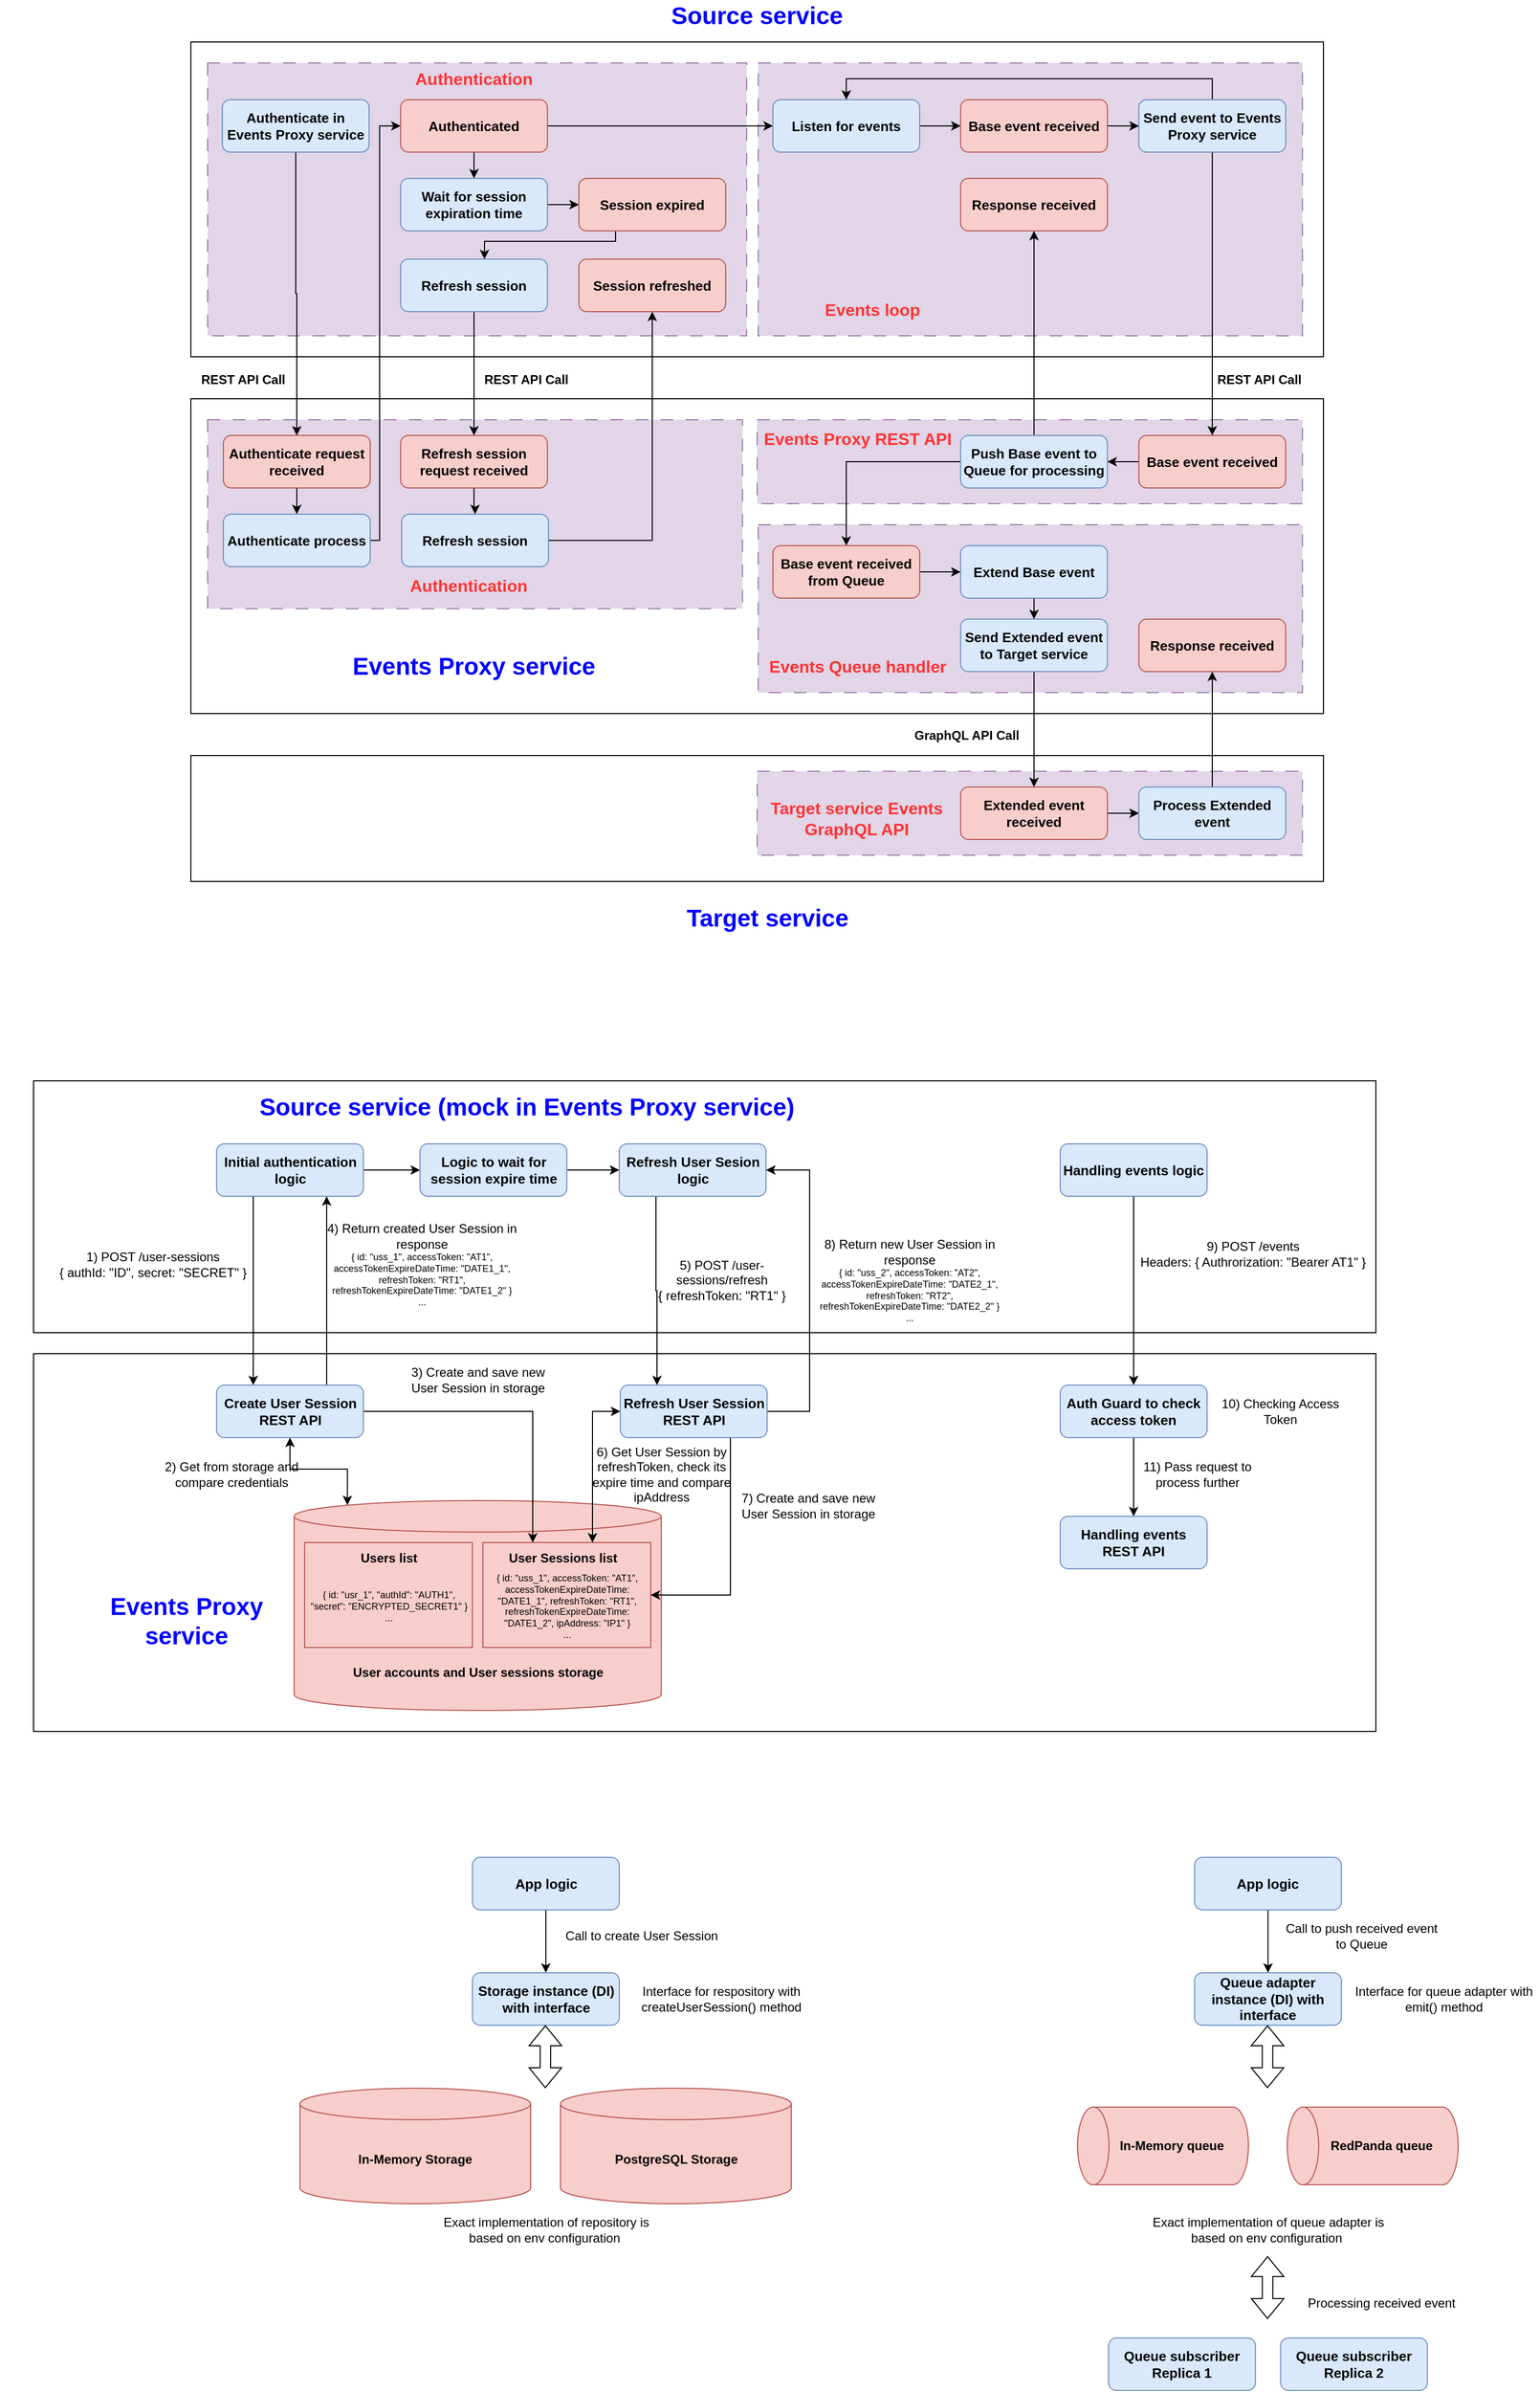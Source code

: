 <mxfile version="21.7.2" type="device">
  <diagram name="Page-1" id="mIqfbaFuZbHVE5pyd4VB">
    <mxGraphModel dx="1932" dy="636" grid="1" gridSize="10" guides="1" tooltips="1" connect="1" arrows="1" fold="1" page="1" pageScale="1" pageWidth="827" pageHeight="1169" math="0" shadow="0">
      <root>
        <mxCell id="0" />
        <mxCell id="1" parent="0" />
        <mxCell id="ZHiHyvD11jMnBkpUmode-156" value="" style="rounded=0;whiteSpace=wrap;html=1;" vertex="1" parent="1">
          <mxGeometry x="-110" y="1960" width="1280" height="360" as="geometry" />
        </mxCell>
        <mxCell id="ZHiHyvD11jMnBkpUmode-153" value="" style="rounded=0;whiteSpace=wrap;html=1;" vertex="1" parent="1">
          <mxGeometry x="-110" y="1700" width="1280" height="240" as="geometry" />
        </mxCell>
        <mxCell id="ZHiHyvD11jMnBkpUmode-124" value="&lt;br&gt;&lt;br&gt;&lt;br&gt;&lt;br&gt;&lt;br&gt;&lt;br&gt;&lt;br&gt;User accounts and User sessions storage" style="shape=cylinder3;whiteSpace=wrap;html=1;boundedLbl=1;backgroundOutline=1;size=15;rounded=0;fontFamily=Helvetica;fontSize=12;fillColor=#f8cecc;strokeColor=#b85450;fontStyle=1" vertex="1" parent="1">
          <mxGeometry x="138.5" y="2100" width="350" height="200" as="geometry" />
        </mxCell>
        <mxCell id="ZHiHyvD11jMnBkpUmode-57" value="" style="rounded=0;whiteSpace=wrap;html=1;" vertex="1" parent="1">
          <mxGeometry x="40" y="1390" width="1080" height="120" as="geometry" />
        </mxCell>
        <mxCell id="ZHiHyvD11jMnBkpUmode-107" value="" style="rounded=0;whiteSpace=wrap;html=1;dashed=1;dashPattern=12 12;strokeColor=#9673a6;fontFamily=Helvetica;fontSize=12;fillColor=#e1d5e7;" vertex="1" parent="1">
          <mxGeometry x="580" y="1405" width="520" height="80" as="geometry" />
        </mxCell>
        <mxCell id="ZHiHyvD11jMnBkpUmode-29" value="" style="rounded=0;whiteSpace=wrap;html=1;" vertex="1" parent="1">
          <mxGeometry x="40" y="1050" width="1080" height="300" as="geometry" />
        </mxCell>
        <mxCell id="ZHiHyvD11jMnBkpUmode-91" value="" style="rounded=0;whiteSpace=wrap;html=1;dashed=1;dashPattern=12 12;strokeColor=#9673a6;fontFamily=Helvetica;fontSize=12;fillColor=#e1d5e7;" vertex="1" parent="1">
          <mxGeometry x="581" y="1170" width="519" height="160" as="geometry" />
        </mxCell>
        <mxCell id="ZHiHyvD11jMnBkpUmode-90" value="" style="rounded=0;whiteSpace=wrap;html=1;dashed=1;dashPattern=12 12;strokeColor=#9673a6;fontFamily=Helvetica;fontSize=12;fillColor=#e1d5e7;" vertex="1" parent="1">
          <mxGeometry x="580" y="1070" width="520" height="80" as="geometry" />
        </mxCell>
        <mxCell id="ZHiHyvD11jMnBkpUmode-28" value="" style="rounded=0;whiteSpace=wrap;html=1;" vertex="1" parent="1">
          <mxGeometry x="40" y="710" width="1080" height="300" as="geometry" />
        </mxCell>
        <mxCell id="ZHiHyvD11jMnBkpUmode-87" value="" style="rounded=0;whiteSpace=wrap;html=1;dashed=1;dashPattern=12 12;strokeColor=#9673a6;fontFamily=Helvetica;fontSize=12;fillColor=#e1d5e7;" vertex="1" parent="1">
          <mxGeometry x="581" y="730" width="519" height="260" as="geometry" />
        </mxCell>
        <mxCell id="ZHiHyvD11jMnBkpUmode-86" value="" style="rounded=0;whiteSpace=wrap;html=1;dashed=1;dashPattern=12 12;strokeColor=#9673a6;fontFamily=Helvetica;fontSize=12;fillColor=#e1d5e7;" vertex="1" parent="1">
          <mxGeometry x="56" y="1070" width="510" height="180" as="geometry" />
        </mxCell>
        <mxCell id="ZHiHyvD11jMnBkpUmode-85" value="" style="rounded=0;whiteSpace=wrap;html=1;dashed=1;dashPattern=12 12;strokeColor=#9673a6;fontFamily=Helvetica;fontSize=12;fillColor=#e1d5e7;" vertex="1" parent="1">
          <mxGeometry x="56" y="730" width="514" height="260" as="geometry" />
        </mxCell>
        <mxCell id="ZHiHyvD11jMnBkpUmode-32" style="edgeStyle=orthogonalEdgeStyle;rounded=0;orthogonalLoop=1;jettySize=auto;html=1;exitX=0.5;exitY=1;exitDx=0;exitDy=0;entryX=0.5;entryY=0;entryDx=0;entryDy=0;" edge="1" parent="1" source="ZHiHyvD11jMnBkpUmode-30" target="ZHiHyvD11jMnBkpUmode-31">
          <mxGeometry relative="1" as="geometry" />
        </mxCell>
        <mxCell id="ZHiHyvD11jMnBkpUmode-30" value="Authenticate in Events Proxy service" style="rounded=1;whiteSpace=wrap;html=1;fillColor=#dae8fc;strokeColor=#6c8ebf;fontSize=13;fontStyle=1" vertex="1" parent="1">
          <mxGeometry x="70" y="765" width="140" height="50" as="geometry" />
        </mxCell>
        <mxCell id="ZHiHyvD11jMnBkpUmode-64" style="edgeStyle=orthogonalEdgeStyle;rounded=0;orthogonalLoop=1;jettySize=auto;html=1;exitX=0.5;exitY=1;exitDx=0;exitDy=0;entryX=0.5;entryY=0;entryDx=0;entryDy=0;fontFamily=Helvetica;fontSize=12;fontColor=default;" edge="1" parent="1" source="ZHiHyvD11jMnBkpUmode-31" target="ZHiHyvD11jMnBkpUmode-33">
          <mxGeometry relative="1" as="geometry" />
        </mxCell>
        <mxCell id="ZHiHyvD11jMnBkpUmode-31" value="Authenticate request received" style="rounded=1;whiteSpace=wrap;html=1;fillColor=#f8cecc;strokeColor=#b85450;fontSize=13;fontStyle=1" vertex="1" parent="1">
          <mxGeometry x="71" y="1085" width="140" height="50" as="geometry" />
        </mxCell>
        <mxCell id="ZHiHyvD11jMnBkpUmode-93" style="edgeStyle=orthogonalEdgeStyle;rounded=0;orthogonalLoop=1;jettySize=auto;html=1;exitX=1;exitY=0.5;exitDx=0;exitDy=0;entryX=0;entryY=0.5;entryDx=0;entryDy=0;fontFamily=Helvetica;fontSize=12;fontColor=default;" edge="1" parent="1" source="ZHiHyvD11jMnBkpUmode-33" target="ZHiHyvD11jMnBkpUmode-35">
          <mxGeometry relative="1" as="geometry">
            <Array as="points">
              <mxPoint x="220" y="1185" />
              <mxPoint x="220" y="790" />
            </Array>
          </mxGeometry>
        </mxCell>
        <mxCell id="ZHiHyvD11jMnBkpUmode-33" value="Authenticate process" style="rounded=1;whiteSpace=wrap;html=1;fillColor=#dae8fc;strokeColor=#6c8ebf;fontSize=13;fontStyle=1" vertex="1" parent="1">
          <mxGeometry x="71" y="1160" width="140" height="50" as="geometry" />
        </mxCell>
        <mxCell id="ZHiHyvD11jMnBkpUmode-39" style="edgeStyle=orthogonalEdgeStyle;rounded=0;orthogonalLoop=1;jettySize=auto;html=1;exitX=1;exitY=0.5;exitDx=0;exitDy=0;entryX=0;entryY=0.5;entryDx=0;entryDy=0;" edge="1" parent="1" source="ZHiHyvD11jMnBkpUmode-35" target="ZHiHyvD11jMnBkpUmode-37">
          <mxGeometry relative="1" as="geometry" />
        </mxCell>
        <mxCell id="ZHiHyvD11jMnBkpUmode-70" style="edgeStyle=orthogonalEdgeStyle;rounded=0;orthogonalLoop=1;jettySize=auto;html=1;exitX=0.5;exitY=1;exitDx=0;exitDy=0;entryX=0.5;entryY=0;entryDx=0;entryDy=0;fontFamily=Helvetica;fontSize=12;fontColor=default;" edge="1" parent="1" source="ZHiHyvD11jMnBkpUmode-35" target="ZHiHyvD11jMnBkpUmode-62">
          <mxGeometry relative="1" as="geometry" />
        </mxCell>
        <mxCell id="ZHiHyvD11jMnBkpUmode-35" value="Authenticated" style="rounded=1;whiteSpace=wrap;html=1;fillColor=#f8cecc;strokeColor=#b85450;fontSize=13;fontStyle=1" vertex="1" parent="1">
          <mxGeometry x="240" y="765" width="140" height="50" as="geometry" />
        </mxCell>
        <mxCell id="ZHiHyvD11jMnBkpUmode-40" style="edgeStyle=orthogonalEdgeStyle;rounded=0;orthogonalLoop=1;jettySize=auto;html=1;exitX=1;exitY=0.5;exitDx=0;exitDy=0;" edge="1" parent="1" source="ZHiHyvD11jMnBkpUmode-37" target="ZHiHyvD11jMnBkpUmode-38">
          <mxGeometry relative="1" as="geometry" />
        </mxCell>
        <mxCell id="ZHiHyvD11jMnBkpUmode-37" value="Listen for events" style="rounded=1;whiteSpace=wrap;html=1;fillColor=#dae8fc;strokeColor=#6c8ebf;fontSize=13;fontStyle=1" vertex="1" parent="1">
          <mxGeometry x="595" y="765" width="140" height="50" as="geometry" />
        </mxCell>
        <mxCell id="ZHiHyvD11jMnBkpUmode-89" style="edgeStyle=orthogonalEdgeStyle;rounded=0;orthogonalLoop=1;jettySize=auto;html=1;exitX=1;exitY=0.5;exitDx=0;exitDy=0;entryX=0;entryY=0.5;entryDx=0;entryDy=0;fontFamily=Helvetica;fontSize=12;fontColor=default;" edge="1" parent="1" source="ZHiHyvD11jMnBkpUmode-38" target="ZHiHyvD11jMnBkpUmode-41">
          <mxGeometry relative="1" as="geometry" />
        </mxCell>
        <mxCell id="ZHiHyvD11jMnBkpUmode-38" value="Base event received" style="rounded=1;whiteSpace=wrap;html=1;fillColor=#f8cecc;strokeColor=#b85450;fontSize=13;fontStyle=1" vertex="1" parent="1">
          <mxGeometry x="774" y="765" width="140" height="50" as="geometry" />
        </mxCell>
        <mxCell id="ZHiHyvD11jMnBkpUmode-45" style="edgeStyle=orthogonalEdgeStyle;rounded=0;orthogonalLoop=1;jettySize=auto;html=1;exitX=0.5;exitY=1;exitDx=0;exitDy=0;entryX=0.5;entryY=0;entryDx=0;entryDy=0;" edge="1" parent="1" source="ZHiHyvD11jMnBkpUmode-41" target="ZHiHyvD11jMnBkpUmode-43">
          <mxGeometry relative="1" as="geometry" />
        </mxCell>
        <mxCell id="ZHiHyvD11jMnBkpUmode-46" style="edgeStyle=orthogonalEdgeStyle;rounded=0;orthogonalLoop=1;jettySize=auto;html=1;exitX=0.5;exitY=0;exitDx=0;exitDy=0;entryX=0.5;entryY=0;entryDx=0;entryDy=0;" edge="1" parent="1" source="ZHiHyvD11jMnBkpUmode-41" target="ZHiHyvD11jMnBkpUmode-37">
          <mxGeometry relative="1" as="geometry" />
        </mxCell>
        <mxCell id="ZHiHyvD11jMnBkpUmode-41" value="Send event to Events Proxy service" style="rounded=1;whiteSpace=wrap;html=1;fillColor=#dae8fc;strokeColor=#6c8ebf;fontSize=13;fontStyle=1" vertex="1" parent="1">
          <mxGeometry x="944" y="765" width="140" height="50" as="geometry" />
        </mxCell>
        <mxCell id="ZHiHyvD11jMnBkpUmode-47" style="edgeStyle=orthogonalEdgeStyle;rounded=0;orthogonalLoop=1;jettySize=auto;html=1;exitX=0;exitY=0.5;exitDx=0;exitDy=0;entryX=1;entryY=0.5;entryDx=0;entryDy=0;" edge="1" parent="1" source="ZHiHyvD11jMnBkpUmode-43" target="ZHiHyvD11jMnBkpUmode-44">
          <mxGeometry relative="1" as="geometry" />
        </mxCell>
        <mxCell id="ZHiHyvD11jMnBkpUmode-43" value="Base event received" style="rounded=1;whiteSpace=wrap;html=1;fillColor=#f8cecc;strokeColor=#b85450;fontSize=13;fontStyle=1" vertex="1" parent="1">
          <mxGeometry x="944" y="1085" width="140" height="50" as="geometry" />
        </mxCell>
        <mxCell id="ZHiHyvD11jMnBkpUmode-49" style="edgeStyle=orthogonalEdgeStyle;rounded=0;orthogonalLoop=1;jettySize=auto;html=1;exitX=0.5;exitY=0;exitDx=0;exitDy=0;" edge="1" parent="1" source="ZHiHyvD11jMnBkpUmode-44" target="ZHiHyvD11jMnBkpUmode-48">
          <mxGeometry relative="1" as="geometry" />
        </mxCell>
        <mxCell id="ZHiHyvD11jMnBkpUmode-100" style="edgeStyle=orthogonalEdgeStyle;rounded=0;orthogonalLoop=1;jettySize=auto;html=1;exitX=0;exitY=0.5;exitDx=0;exitDy=0;entryX=0.5;entryY=0;entryDx=0;entryDy=0;fontFamily=Helvetica;fontSize=12;fontColor=default;" edge="1" parent="1" source="ZHiHyvD11jMnBkpUmode-44" target="ZHiHyvD11jMnBkpUmode-51">
          <mxGeometry relative="1" as="geometry" />
        </mxCell>
        <mxCell id="ZHiHyvD11jMnBkpUmode-44" value="Push Base event to Queue for processing" style="rounded=1;whiteSpace=wrap;html=1;fillColor=#dae8fc;strokeColor=#6c8ebf;fontSize=13;fontStyle=1" vertex="1" parent="1">
          <mxGeometry x="774" y="1085" width="140" height="50" as="geometry" />
        </mxCell>
        <mxCell id="ZHiHyvD11jMnBkpUmode-48" value="Response received" style="rounded=1;whiteSpace=wrap;html=1;fillColor=#f8cecc;strokeColor=#b85450;fontSize=13;fontStyle=1" vertex="1" parent="1">
          <mxGeometry x="774" y="840" width="140" height="50" as="geometry" />
        </mxCell>
        <mxCell id="ZHiHyvD11jMnBkpUmode-101" style="edgeStyle=orthogonalEdgeStyle;rounded=0;orthogonalLoop=1;jettySize=auto;html=1;exitX=1;exitY=0.5;exitDx=0;exitDy=0;entryX=0;entryY=0.5;entryDx=0;entryDy=0;fontFamily=Helvetica;fontSize=12;fontColor=default;" edge="1" parent="1" source="ZHiHyvD11jMnBkpUmode-51" target="ZHiHyvD11jMnBkpUmode-53">
          <mxGeometry relative="1" as="geometry" />
        </mxCell>
        <mxCell id="ZHiHyvD11jMnBkpUmode-51" value="Base event received&lt;br style=&quot;font-size: 13px;&quot;&gt;from Queue" style="rounded=1;whiteSpace=wrap;html=1;fillColor=#f8cecc;strokeColor=#b85450;fontSize=13;fontStyle=1" vertex="1" parent="1">
          <mxGeometry x="595" y="1190" width="140" height="50" as="geometry" />
        </mxCell>
        <mxCell id="ZHiHyvD11jMnBkpUmode-102" style="edgeStyle=orthogonalEdgeStyle;rounded=0;orthogonalLoop=1;jettySize=auto;html=1;exitX=0.5;exitY=1;exitDx=0;exitDy=0;entryX=0.5;entryY=0;entryDx=0;entryDy=0;fontFamily=Helvetica;fontSize=12;fontColor=default;" edge="1" parent="1" source="ZHiHyvD11jMnBkpUmode-53" target="ZHiHyvD11jMnBkpUmode-55">
          <mxGeometry relative="1" as="geometry" />
        </mxCell>
        <mxCell id="ZHiHyvD11jMnBkpUmode-53" value="Extend Base event" style="rounded=1;whiteSpace=wrap;html=1;fillColor=#dae8fc;strokeColor=#6c8ebf;fontSize=13;fontStyle=1" vertex="1" parent="1">
          <mxGeometry x="774" y="1190" width="140" height="50" as="geometry" />
        </mxCell>
        <mxCell id="ZHiHyvD11jMnBkpUmode-103" style="edgeStyle=orthogonalEdgeStyle;rounded=0;orthogonalLoop=1;jettySize=auto;html=1;exitX=0.5;exitY=1;exitDx=0;exitDy=0;entryX=0.5;entryY=0;entryDx=0;entryDy=0;fontFamily=Helvetica;fontSize=12;fontColor=default;" edge="1" parent="1" source="ZHiHyvD11jMnBkpUmode-55" target="ZHiHyvD11jMnBkpUmode-97">
          <mxGeometry relative="1" as="geometry" />
        </mxCell>
        <mxCell id="ZHiHyvD11jMnBkpUmode-55" value="Send Extended event to Target service" style="rounded=1;whiteSpace=wrap;html=1;fillColor=#dae8fc;strokeColor=#6c8ebf;fontSize=13;fontStyle=1" vertex="1" parent="1">
          <mxGeometry x="774" y="1260" width="140" height="50" as="geometry" />
        </mxCell>
        <mxCell id="ZHiHyvD11jMnBkpUmode-59" value="GraphQL API Call" style="text;html=1;strokeColor=none;fillColor=none;align=center;verticalAlign=middle;whiteSpace=wrap;rounded=0;fontStyle=1" vertex="1" parent="1">
          <mxGeometry x="710" y="1356" width="140" height="30" as="geometry" />
        </mxCell>
        <mxCell id="ZHiHyvD11jMnBkpUmode-60" value="REST API Call" style="text;html=1;strokeColor=none;fillColor=none;align=center;verticalAlign=middle;whiteSpace=wrap;rounded=0;fontStyle=1" vertex="1" parent="1">
          <mxGeometry x="40" y="1017" width="100" height="30" as="geometry" />
        </mxCell>
        <mxCell id="ZHiHyvD11jMnBkpUmode-61" value="REST API Call" style="text;html=1;strokeColor=none;fillColor=none;align=center;verticalAlign=middle;whiteSpace=wrap;rounded=0;fontStyle=1" vertex="1" parent="1">
          <mxGeometry x="1009" y="1017" width="100" height="30" as="geometry" />
        </mxCell>
        <mxCell id="ZHiHyvD11jMnBkpUmode-76" style="edgeStyle=orthogonalEdgeStyle;rounded=0;orthogonalLoop=1;jettySize=auto;html=1;exitX=1;exitY=0.5;exitDx=0;exitDy=0;entryX=0;entryY=0.5;entryDx=0;entryDy=0;fontFamily=Helvetica;fontSize=12;fontColor=default;" edge="1" parent="1" source="ZHiHyvD11jMnBkpUmode-62" target="ZHiHyvD11jMnBkpUmode-67">
          <mxGeometry relative="1" as="geometry" />
        </mxCell>
        <mxCell id="ZHiHyvD11jMnBkpUmode-62" value="Wait for session expiration time" style="rounded=1;whiteSpace=wrap;html=1;fillColor=#dae8fc;strokeColor=#6c8ebf;fontSize=13;fontStyle=1" vertex="1" parent="1">
          <mxGeometry x="240" y="840" width="140" height="50" as="geometry" />
        </mxCell>
        <mxCell id="ZHiHyvD11jMnBkpUmode-78" style="edgeStyle=orthogonalEdgeStyle;rounded=0;orthogonalLoop=1;jettySize=auto;html=1;exitX=0.25;exitY=1;exitDx=0;exitDy=0;fontFamily=Helvetica;fontSize=12;fontColor=default;" edge="1" parent="1" source="ZHiHyvD11jMnBkpUmode-67" target="ZHiHyvD11jMnBkpUmode-68">
          <mxGeometry relative="1" as="geometry">
            <Array as="points">
              <mxPoint x="445" y="900" />
              <mxPoint x="320" y="900" />
            </Array>
          </mxGeometry>
        </mxCell>
        <mxCell id="ZHiHyvD11jMnBkpUmode-67" value="Session expired" style="rounded=1;whiteSpace=wrap;html=1;fillColor=#f8cecc;strokeColor=#b85450;fontSize=13;fontStyle=1" vertex="1" parent="1">
          <mxGeometry x="410" y="840" width="140" height="50" as="geometry" />
        </mxCell>
        <mxCell id="ZHiHyvD11jMnBkpUmode-72" style="edgeStyle=orthogonalEdgeStyle;rounded=0;orthogonalLoop=1;jettySize=auto;html=1;exitX=0.5;exitY=1;exitDx=0;exitDy=0;entryX=0.5;entryY=0;entryDx=0;entryDy=0;fontFamily=Helvetica;fontSize=12;fontColor=default;" edge="1" parent="1" source="ZHiHyvD11jMnBkpUmode-68" target="ZHiHyvD11jMnBkpUmode-69">
          <mxGeometry relative="1" as="geometry" />
        </mxCell>
        <mxCell id="ZHiHyvD11jMnBkpUmode-68" value="Refresh session" style="rounded=1;whiteSpace=wrap;html=1;fillColor=#dae8fc;strokeColor=#6c8ebf;fontSize=13;fontStyle=1" vertex="1" parent="1">
          <mxGeometry x="240" y="917" width="140" height="50" as="geometry" />
        </mxCell>
        <mxCell id="ZHiHyvD11jMnBkpUmode-81" style="edgeStyle=orthogonalEdgeStyle;rounded=0;orthogonalLoop=1;jettySize=auto;html=1;exitX=0.5;exitY=1;exitDx=0;exitDy=0;fontFamily=Helvetica;fontSize=12;fontColor=default;" edge="1" parent="1" source="ZHiHyvD11jMnBkpUmode-69" target="ZHiHyvD11jMnBkpUmode-73">
          <mxGeometry relative="1" as="geometry" />
        </mxCell>
        <mxCell id="ZHiHyvD11jMnBkpUmode-69" value="Refresh session request received" style="rounded=1;whiteSpace=wrap;html=1;fillColor=#f8cecc;strokeColor=#b85450;fontSize=13;fontStyle=1" vertex="1" parent="1">
          <mxGeometry x="240" y="1085" width="140" height="50" as="geometry" />
        </mxCell>
        <mxCell id="ZHiHyvD11jMnBkpUmode-80" style="edgeStyle=orthogonalEdgeStyle;rounded=0;orthogonalLoop=1;jettySize=auto;html=1;exitX=1;exitY=0.5;exitDx=0;exitDy=0;fontFamily=Helvetica;fontSize=12;fontColor=default;" edge="1" parent="1" source="ZHiHyvD11jMnBkpUmode-73" target="ZHiHyvD11jMnBkpUmode-74">
          <mxGeometry relative="1" as="geometry" />
        </mxCell>
        <mxCell id="ZHiHyvD11jMnBkpUmode-73" value="Refresh session" style="rounded=1;whiteSpace=wrap;html=1;fillColor=#dae8fc;strokeColor=#6c8ebf;fontSize=13;fontStyle=1" vertex="1" parent="1">
          <mxGeometry x="241" y="1160" width="140" height="50" as="geometry" />
        </mxCell>
        <mxCell id="ZHiHyvD11jMnBkpUmode-74" value="Session refreshed" style="rounded=1;whiteSpace=wrap;html=1;fillColor=#f8cecc;strokeColor=#b85450;fontSize=13;fontStyle=1" vertex="1" parent="1">
          <mxGeometry x="410" y="917" width="140" height="50" as="geometry" />
        </mxCell>
        <mxCell id="ZHiHyvD11jMnBkpUmode-82" value="REST API Call" style="text;html=1;strokeColor=none;fillColor=none;align=center;verticalAlign=middle;whiteSpace=wrap;rounded=0;fontStyle=1" vertex="1" parent="1">
          <mxGeometry x="310" y="1017" width="100" height="30" as="geometry" />
        </mxCell>
        <mxCell id="ZHiHyvD11jMnBkpUmode-104" style="edgeStyle=orthogonalEdgeStyle;rounded=0;orthogonalLoop=1;jettySize=auto;html=1;exitX=1;exitY=0.5;exitDx=0;exitDy=0;entryX=0;entryY=0.5;entryDx=0;entryDy=0;fontFamily=Helvetica;fontSize=12;fontColor=default;" edge="1" parent="1" source="ZHiHyvD11jMnBkpUmode-97" target="ZHiHyvD11jMnBkpUmode-98">
          <mxGeometry relative="1" as="geometry" />
        </mxCell>
        <mxCell id="ZHiHyvD11jMnBkpUmode-97" value="Extended event received" style="rounded=1;whiteSpace=wrap;html=1;fillColor=#f8cecc;strokeColor=#b85450;fontSize=13;fontStyle=1" vertex="1" parent="1">
          <mxGeometry x="774" y="1420" width="140" height="50" as="geometry" />
        </mxCell>
        <mxCell id="ZHiHyvD11jMnBkpUmode-106" style="edgeStyle=orthogonalEdgeStyle;rounded=0;orthogonalLoop=1;jettySize=auto;html=1;exitX=0.5;exitY=0;exitDx=0;exitDy=0;entryX=0.5;entryY=1;entryDx=0;entryDy=0;fontFamily=Helvetica;fontSize=12;fontColor=default;" edge="1" parent="1" source="ZHiHyvD11jMnBkpUmode-98" target="ZHiHyvD11jMnBkpUmode-105">
          <mxGeometry relative="1" as="geometry" />
        </mxCell>
        <mxCell id="ZHiHyvD11jMnBkpUmode-98" value="Process Extended event" style="rounded=1;whiteSpace=wrap;html=1;fillColor=#dae8fc;strokeColor=#6c8ebf;fontSize=13;fontStyle=1" vertex="1" parent="1">
          <mxGeometry x="944" y="1420" width="140" height="50" as="geometry" />
        </mxCell>
        <mxCell id="ZHiHyvD11jMnBkpUmode-105" value="Response received" style="rounded=1;whiteSpace=wrap;html=1;fillColor=#f8cecc;strokeColor=#b85450;fontSize=13;fontStyle=1" vertex="1" parent="1">
          <mxGeometry x="944" y="1260" width="140" height="50" as="geometry" />
        </mxCell>
        <mxCell id="ZHiHyvD11jMnBkpUmode-108" value="Authentication" style="text;html=1;strokeColor=none;fillColor=none;align=center;verticalAlign=middle;whiteSpace=wrap;rounded=0;fontSize=16;fontStyle=1;fontColor=#FF3333;" vertex="1" parent="1">
          <mxGeometry x="173" y="730" width="274" height="30" as="geometry" />
        </mxCell>
        <mxCell id="ZHiHyvD11jMnBkpUmode-109" value="Authentication" style="text;html=1;strokeColor=none;fillColor=none;align=center;verticalAlign=middle;whiteSpace=wrap;rounded=0;fontSize=16;fontStyle=1;fontColor=#FF3333;" vertex="1" parent="1">
          <mxGeometry x="210" y="1213" width="190" height="30" as="geometry" />
        </mxCell>
        <mxCell id="ZHiHyvD11jMnBkpUmode-110" value="Events loop" style="text;html=1;strokeColor=none;fillColor=none;align=center;verticalAlign=middle;whiteSpace=wrap;rounded=0;fontSize=16;fontStyle=1;fontColor=#FF3333;" vertex="1" parent="1">
          <mxGeometry x="595" y="950" width="190" height="30" as="geometry" />
        </mxCell>
        <mxCell id="ZHiHyvD11jMnBkpUmode-111" value="Events Proxy REST API" style="text;html=1;strokeColor=none;fillColor=none;align=center;verticalAlign=middle;whiteSpace=wrap;rounded=0;fontSize=16;fontStyle=1;fontColor=#FF3333;" vertex="1" parent="1">
          <mxGeometry x="581" y="1073" width="190" height="30" as="geometry" />
        </mxCell>
        <mxCell id="ZHiHyvD11jMnBkpUmode-113" value="Events Queue handler" style="text;html=1;strokeColor=none;fillColor=none;align=center;verticalAlign=middle;whiteSpace=wrap;rounded=0;fontSize=16;fontStyle=1;fontColor=#FF3333;" vertex="1" parent="1">
          <mxGeometry x="581" y="1290" width="190" height="30" as="geometry" />
        </mxCell>
        <mxCell id="ZHiHyvD11jMnBkpUmode-114" value="Target service Events GraphQL API" style="text;html=1;strokeColor=none;fillColor=none;align=center;verticalAlign=middle;whiteSpace=wrap;rounded=0;fontSize=16;fontStyle=1;fontColor=#FF3333;" vertex="1" parent="1">
          <mxGeometry x="580" y="1435" width="190" height="30" as="geometry" />
        </mxCell>
        <mxCell id="ZHiHyvD11jMnBkpUmode-115" value="Source service" style="text;html=1;strokeColor=none;fillColor=none;align=center;verticalAlign=middle;whiteSpace=wrap;rounded=0;fontSize=23;fontStyle=1;fontColor=#0000FF;" vertex="1" parent="1">
          <mxGeometry x="443" y="670" width="274" height="30" as="geometry" />
        </mxCell>
        <mxCell id="ZHiHyvD11jMnBkpUmode-116" value="Events Proxy service" style="text;html=1;strokeColor=none;fillColor=none;align=center;verticalAlign=middle;whiteSpace=wrap;rounded=0;fontSize=23;fontStyle=1;fontColor=#0000FF;" vertex="1" parent="1">
          <mxGeometry x="173" y="1290" width="274" height="30" as="geometry" />
        </mxCell>
        <mxCell id="ZHiHyvD11jMnBkpUmode-117" value="Target service" style="text;html=1;strokeColor=none;fillColor=none;align=center;verticalAlign=middle;whiteSpace=wrap;rounded=0;fontSize=23;fontStyle=1;fontColor=#0000FF;" vertex="1" parent="1">
          <mxGeometry x="453" y="1530" width="274" height="30" as="geometry" />
        </mxCell>
        <mxCell id="ZHiHyvD11jMnBkpUmode-138" style="edgeStyle=orthogonalEdgeStyle;rounded=0;orthogonalLoop=1;jettySize=auto;html=1;exitX=0.25;exitY=1;exitDx=0;exitDy=0;entryX=0.25;entryY=0;entryDx=0;entryDy=0;fontFamily=Helvetica;fontSize=12;fontColor=default;" edge="1" parent="1" source="ZHiHyvD11jMnBkpUmode-118" target="ZHiHyvD11jMnBkpUmode-119">
          <mxGeometry relative="1" as="geometry" />
        </mxCell>
        <mxCell id="ZHiHyvD11jMnBkpUmode-143" style="edgeStyle=orthogonalEdgeStyle;rounded=0;orthogonalLoop=1;jettySize=auto;html=1;exitX=1;exitY=0.5;exitDx=0;exitDy=0;entryX=0;entryY=0.5;entryDx=0;entryDy=0;fontFamily=Helvetica;fontSize=12;fontColor=default;" edge="1" parent="1" source="ZHiHyvD11jMnBkpUmode-118" target="ZHiHyvD11jMnBkpUmode-142">
          <mxGeometry relative="1" as="geometry" />
        </mxCell>
        <mxCell id="ZHiHyvD11jMnBkpUmode-118" value="Initial authentication logic" style="rounded=1;whiteSpace=wrap;html=1;fillColor=#dae8fc;strokeColor=#6c8ebf;fontSize=13;fontStyle=1" vertex="1" parent="1">
          <mxGeometry x="64.5" y="1760" width="140" height="50" as="geometry" />
        </mxCell>
        <mxCell id="ZHiHyvD11jMnBkpUmode-125" style="edgeStyle=orthogonalEdgeStyle;rounded=0;orthogonalLoop=1;jettySize=auto;html=1;exitX=0.5;exitY=1;exitDx=0;exitDy=0;entryX=0.145;entryY=0;entryDx=0;entryDy=4.35;entryPerimeter=0;fontFamily=Helvetica;fontSize=12;fontColor=default;startArrow=classic;startFill=1;" edge="1" parent="1" source="ZHiHyvD11jMnBkpUmode-119" target="ZHiHyvD11jMnBkpUmode-124">
          <mxGeometry relative="1" as="geometry" />
        </mxCell>
        <mxCell id="ZHiHyvD11jMnBkpUmode-133" style="edgeStyle=orthogonalEdgeStyle;rounded=0;orthogonalLoop=1;jettySize=auto;html=1;exitX=1;exitY=0.5;exitDx=0;exitDy=0;fontFamily=Helvetica;fontSize=12;fontColor=default;entryX=0.25;entryY=0;entryDx=0;entryDy=0;" edge="1" parent="1" source="ZHiHyvD11jMnBkpUmode-119" target="ZHiHyvD11jMnBkpUmode-130">
          <mxGeometry relative="1" as="geometry">
            <mxPoint x="398.5" y="2080" as="targetPoint" />
          </mxGeometry>
        </mxCell>
        <mxCell id="ZHiHyvD11jMnBkpUmode-135" style="edgeStyle=orthogonalEdgeStyle;rounded=0;orthogonalLoop=1;jettySize=auto;html=1;exitX=0.75;exitY=0;exitDx=0;exitDy=0;entryX=0.75;entryY=1;entryDx=0;entryDy=0;fontFamily=Helvetica;fontSize=12;fontColor=default;" edge="1" parent="1" source="ZHiHyvD11jMnBkpUmode-119" target="ZHiHyvD11jMnBkpUmode-118">
          <mxGeometry relative="1" as="geometry" />
        </mxCell>
        <mxCell id="ZHiHyvD11jMnBkpUmode-119" value="Create User Session REST API" style="rounded=1;whiteSpace=wrap;html=1;fillColor=#dae8fc;strokeColor=#6c8ebf;fontSize=13;fontStyle=1" vertex="1" parent="1">
          <mxGeometry x="64.5" y="1990" width="140" height="50" as="geometry" />
        </mxCell>
        <mxCell id="ZHiHyvD11jMnBkpUmode-122" value="1) POST /user-sessions&lt;br&gt;{ authId: &quot;ID&quot;, secret: &quot;SECRET&quot; }" style="text;html=1;strokeColor=none;fillColor=none;align=center;verticalAlign=middle;whiteSpace=wrap;rounded=0;fontSize=12;fontFamily=Helvetica;fontColor=default;" vertex="1" parent="1">
          <mxGeometry x="-141.5" y="1860" width="290" height="30" as="geometry" />
        </mxCell>
        <mxCell id="ZHiHyvD11jMnBkpUmode-126" value="2) Get from storage and compare credentials" style="text;html=1;strokeColor=none;fillColor=none;align=center;verticalAlign=middle;whiteSpace=wrap;rounded=0;fontSize=12;fontFamily=Helvetica;fontColor=default;" vertex="1" parent="1">
          <mxGeometry x="8.5" y="2060" width="140" height="30" as="geometry" />
        </mxCell>
        <mxCell id="ZHiHyvD11jMnBkpUmode-127" value="&lt;div&gt;&lt;br&gt;&lt;/div&gt;&lt;div&gt;&lt;br&gt;&lt;/div&gt;&lt;div&gt;&lt;span style=&quot;background-color: initial;&quot;&gt;{ id: &quot;usr_1&quot;, &quot;authId&quot;: &quot;AUTH1&quot;, &quot;secret&quot;: &quot;ENCRYPTED_SECRET1&quot; }&lt;/span&gt;&lt;br&gt;&lt;/div&gt;&lt;div&gt;...&lt;/div&gt;" style="rounded=0;whiteSpace=wrap;html=1;strokeColor=#b85450;fontFamily=Helvetica;fontSize=9;fillColor=#f8cecc;align=center;" vertex="1" parent="1">
          <mxGeometry x="148.5" y="2140" width="160" height="100" as="geometry" />
        </mxCell>
        <mxCell id="ZHiHyvD11jMnBkpUmode-128" value="&lt;div&gt;&lt;br&gt;&lt;/div&gt;&lt;div&gt;&lt;br&gt;&lt;/div&gt;&lt;div&gt;&lt;span style=&quot;background-color: initial;&quot;&gt;{ id: &quot;uss_1&quot;, accessToken: &quot;AT1&quot;, accessTokenExpireDateTime: &quot;DATE1_1&quot;, refreshToken: &quot;RT1&quot;, refreshTokenExpireDateTime: &quot;DATE1_2&quot;, ipAddress: &quot;IP1&quot; }&lt;/span&gt;&lt;br&gt;&lt;/div&gt;&lt;div&gt;...&lt;/div&gt;" style="rounded=0;whiteSpace=wrap;html=1;strokeColor=#b85450;fontFamily=Helvetica;fontSize=9;fillColor=#f8cecc;" vertex="1" parent="1">
          <mxGeometry x="318.5" y="2140" width="160" height="100" as="geometry" />
        </mxCell>
        <mxCell id="ZHiHyvD11jMnBkpUmode-129" value="Users list" style="text;html=1;strokeColor=none;fillColor=none;align=center;verticalAlign=middle;whiteSpace=wrap;rounded=0;fontSize=12;fontFamily=Helvetica;fontColor=default;fontStyle=1" vertex="1" parent="1">
          <mxGeometry x="171.5" y="2140" width="114" height="30" as="geometry" />
        </mxCell>
        <mxCell id="ZHiHyvD11jMnBkpUmode-130" value="User Sessions list" style="text;html=1;strokeColor=none;fillColor=none;align=center;verticalAlign=middle;whiteSpace=wrap;rounded=0;fontSize=12;fontFamily=Helvetica;fontColor=default;fontStyle=1" vertex="1" parent="1">
          <mxGeometry x="337.5" y="2140" width="114" height="30" as="geometry" />
        </mxCell>
        <mxCell id="ZHiHyvD11jMnBkpUmode-134" value="3) Create and save new User Session in storage" style="text;html=1;strokeColor=none;fillColor=none;align=center;verticalAlign=middle;whiteSpace=wrap;rounded=0;fontSize=12;fontFamily=Helvetica;fontColor=default;" vertex="1" parent="1">
          <mxGeometry x="243.5" y="1970" width="140" height="30" as="geometry" />
        </mxCell>
        <mxCell id="ZHiHyvD11jMnBkpUmode-136" value="4) Return created User Session in response&lt;br&gt;&lt;div style=&quot;border-color: var(--border-color); font-size: 9px;&quot;&gt;{ id: &quot;uss_1&quot;, accessToken: &quot;AT1&quot;, accessTokenExpireDateTime: &quot;DATE1_1&quot;, refreshToken: &quot;RT1&quot;, refreshTokenExpireDateTime: &quot;DATE1_2&quot; }&lt;br style=&quot;border-color: var(--border-color);&quot;&gt;&lt;/div&gt;&lt;div style=&quot;border-color: var(--border-color); font-size: 9px;&quot;&gt;...&lt;/div&gt;" style="text;html=1;strokeColor=none;fillColor=none;align=center;verticalAlign=middle;whiteSpace=wrap;rounded=0;fontSize=12;fontFamily=Helvetica;fontColor=default;" vertex="1" parent="1">
          <mxGeometry x="158.5" y="1835" width="203" height="80" as="geometry" />
        </mxCell>
        <mxCell id="ZHiHyvD11jMnBkpUmode-145" style="edgeStyle=orthogonalEdgeStyle;rounded=0;orthogonalLoop=1;jettySize=auto;html=1;exitX=0.25;exitY=1;exitDx=0;exitDy=0;entryX=0.25;entryY=0;entryDx=0;entryDy=0;fontFamily=Helvetica;fontSize=12;fontColor=default;" edge="1" parent="1" source="ZHiHyvD11jMnBkpUmode-139" target="ZHiHyvD11jMnBkpUmode-140">
          <mxGeometry relative="1" as="geometry" />
        </mxCell>
        <mxCell id="ZHiHyvD11jMnBkpUmode-139" value="Refresh User Sesion logic" style="rounded=1;whiteSpace=wrap;html=1;fillColor=#dae8fc;strokeColor=#6c8ebf;fontSize=13;fontStyle=1" vertex="1" parent="1">
          <mxGeometry x="448.5" y="1760" width="140" height="50" as="geometry" />
        </mxCell>
        <mxCell id="ZHiHyvD11jMnBkpUmode-141" style="edgeStyle=orthogonalEdgeStyle;rounded=0;orthogonalLoop=1;jettySize=auto;html=1;exitX=0;exitY=0.5;exitDx=0;exitDy=0;entryX=0.75;entryY=0;entryDx=0;entryDy=0;fontFamily=Helvetica;fontSize=12;fontColor=default;startArrow=classic;startFill=1;" edge="1" parent="1" source="ZHiHyvD11jMnBkpUmode-140" target="ZHiHyvD11jMnBkpUmode-130">
          <mxGeometry relative="1" as="geometry" />
        </mxCell>
        <mxCell id="ZHiHyvD11jMnBkpUmode-148" style="edgeStyle=orthogonalEdgeStyle;rounded=0;orthogonalLoop=1;jettySize=auto;html=1;exitX=0.75;exitY=1;exitDx=0;exitDy=0;entryX=1;entryY=0.5;entryDx=0;entryDy=0;fontFamily=Helvetica;fontSize=12;fontColor=default;" edge="1" parent="1" source="ZHiHyvD11jMnBkpUmode-140" target="ZHiHyvD11jMnBkpUmode-128">
          <mxGeometry relative="1" as="geometry" />
        </mxCell>
        <mxCell id="ZHiHyvD11jMnBkpUmode-155" style="edgeStyle=orthogonalEdgeStyle;rounded=0;orthogonalLoop=1;jettySize=auto;html=1;exitX=1;exitY=0.5;exitDx=0;exitDy=0;entryX=1;entryY=0.5;entryDx=0;entryDy=0;fontFamily=Helvetica;fontSize=12;fontColor=default;" edge="1" parent="1" source="ZHiHyvD11jMnBkpUmode-140" target="ZHiHyvD11jMnBkpUmode-139">
          <mxGeometry relative="1" as="geometry">
            <Array as="points">
              <mxPoint x="630" y="2015" />
              <mxPoint x="630" y="1785" />
            </Array>
          </mxGeometry>
        </mxCell>
        <mxCell id="ZHiHyvD11jMnBkpUmode-140" value="Refresh User Session REST API" style="rounded=1;whiteSpace=wrap;html=1;fillColor=#dae8fc;strokeColor=#6c8ebf;fontSize=13;fontStyle=1" vertex="1" parent="1">
          <mxGeometry x="449.5" y="1990" width="140" height="50" as="geometry" />
        </mxCell>
        <mxCell id="ZHiHyvD11jMnBkpUmode-144" style="edgeStyle=orthogonalEdgeStyle;rounded=0;orthogonalLoop=1;jettySize=auto;html=1;exitX=1;exitY=0.5;exitDx=0;exitDy=0;fontFamily=Helvetica;fontSize=12;fontColor=default;" edge="1" parent="1" source="ZHiHyvD11jMnBkpUmode-142" target="ZHiHyvD11jMnBkpUmode-139">
          <mxGeometry relative="1" as="geometry" />
        </mxCell>
        <mxCell id="ZHiHyvD11jMnBkpUmode-142" value="Logic to wait for session expire time" style="rounded=1;whiteSpace=wrap;html=1;fillColor=#dae8fc;strokeColor=#6c8ebf;fontSize=13;fontStyle=1" vertex="1" parent="1">
          <mxGeometry x="258.5" y="1760" width="140" height="50" as="geometry" />
        </mxCell>
        <mxCell id="ZHiHyvD11jMnBkpUmode-146" value="5) POST /user-sessions/refresh&lt;br&gt;{ refreshToken: &quot;RT1&quot; }" style="text;html=1;strokeColor=none;fillColor=none;align=center;verticalAlign=middle;whiteSpace=wrap;rounded=0;fontSize=12;fontFamily=Helvetica;fontColor=default;" vertex="1" parent="1">
          <mxGeometry x="483.5" y="1860" width="125" height="60" as="geometry" />
        </mxCell>
        <mxCell id="ZHiHyvD11jMnBkpUmode-147" value="6) Get User Session by refreshToken, check its expire time and compare ipAddress" style="text;html=1;strokeColor=none;fillColor=none;align=center;verticalAlign=middle;whiteSpace=wrap;rounded=0;fontSize=12;fontFamily=Helvetica;fontColor=default;" vertex="1" parent="1">
          <mxGeometry x="418.5" y="2042" width="140" height="66" as="geometry" />
        </mxCell>
        <mxCell id="ZHiHyvD11jMnBkpUmode-149" value="7) Create and save new User Session in storage" style="text;html=1;strokeColor=none;fillColor=none;align=center;verticalAlign=middle;whiteSpace=wrap;rounded=0;fontSize=12;fontFamily=Helvetica;fontColor=default;" vertex="1" parent="1">
          <mxGeometry x="558.5" y="2090" width="140" height="30" as="geometry" />
        </mxCell>
        <mxCell id="ZHiHyvD11jMnBkpUmode-152" value="8) Return new User Session in response&lt;br&gt;&lt;div style=&quot;border-color: var(--border-color); font-size: 9px;&quot;&gt;{ id: &quot;uss_2&quot;, accessToken: &quot;AT2&quot;, accessTokenExpireDateTime: &quot;DATE2_1&quot;, refreshToken: &quot;RT2&quot;, refreshTokenExpireDateTime: &quot;DATE2_2&quot; }&lt;br style=&quot;border-color: var(--border-color);&quot;&gt;&lt;/div&gt;&lt;div style=&quot;border-color: var(--border-color); font-size: 9px;&quot;&gt;...&lt;/div&gt;" style="text;html=1;strokeColor=none;fillColor=none;align=center;verticalAlign=middle;whiteSpace=wrap;rounded=0;fontSize=12;fontFamily=Helvetica;fontColor=default;" vertex="1" parent="1">
          <mxGeometry x="624" y="1850" width="203" height="80" as="geometry" />
        </mxCell>
        <mxCell id="ZHiHyvD11jMnBkpUmode-159" value="Events Proxy&lt;br&gt;service" style="text;html=1;strokeColor=none;fillColor=none;align=center;verticalAlign=middle;whiteSpace=wrap;rounded=0;fontSize=23;fontStyle=1;fontColor=#0000FF;" vertex="1" parent="1">
          <mxGeometry x="-101" y="2200" width="274" height="30" as="geometry" />
        </mxCell>
        <mxCell id="ZHiHyvD11jMnBkpUmode-160" value="Source service (mock in Events Proxy service)" style="text;html=1;strokeColor=none;fillColor=none;align=center;verticalAlign=middle;whiteSpace=wrap;rounded=0;fontSize=23;fontStyle=1;fontColor=#0000FF;" vertex="1" parent="1">
          <mxGeometry x="81.5" y="1710" width="557" height="30" as="geometry" />
        </mxCell>
        <mxCell id="ZHiHyvD11jMnBkpUmode-166" style="edgeStyle=orthogonalEdgeStyle;rounded=0;orthogonalLoop=1;jettySize=auto;html=1;exitX=0.5;exitY=1;exitDx=0;exitDy=0;entryX=0.5;entryY=0;entryDx=0;entryDy=0;fontFamily=Helvetica;fontSize=12;fontColor=default;" edge="1" parent="1" source="ZHiHyvD11jMnBkpUmode-161" target="ZHiHyvD11jMnBkpUmode-165">
          <mxGeometry relative="1" as="geometry" />
        </mxCell>
        <mxCell id="ZHiHyvD11jMnBkpUmode-161" value="Handling events logic" style="rounded=1;whiteSpace=wrap;html=1;fillColor=#dae8fc;strokeColor=#6c8ebf;fontSize=13;fontStyle=1" vertex="1" parent="1">
          <mxGeometry x="869" y="1760" width="140" height="50" as="geometry" />
        </mxCell>
        <mxCell id="ZHiHyvD11jMnBkpUmode-162" value="Handling events REST API" style="rounded=1;whiteSpace=wrap;html=1;fillColor=#dae8fc;strokeColor=#6c8ebf;fontSize=13;fontStyle=1" vertex="1" parent="1">
          <mxGeometry x="869" y="2115" width="140" height="50" as="geometry" />
        </mxCell>
        <mxCell id="ZHiHyvD11jMnBkpUmode-164" value="9) POST /events&lt;br&gt;Headers: { Authrorization: &quot;Bearer AT1&quot; }" style="text;html=1;strokeColor=none;fillColor=none;align=center;verticalAlign=middle;whiteSpace=wrap;rounded=0;fontSize=12;fontFamily=Helvetica;fontColor=default;" vertex="1" parent="1">
          <mxGeometry x="940" y="1835" width="226" height="60" as="geometry" />
        </mxCell>
        <mxCell id="ZHiHyvD11jMnBkpUmode-167" style="edgeStyle=orthogonalEdgeStyle;rounded=0;orthogonalLoop=1;jettySize=auto;html=1;exitX=0.5;exitY=1;exitDx=0;exitDy=0;entryX=0.5;entryY=0;entryDx=0;entryDy=0;fontFamily=Helvetica;fontSize=12;fontColor=default;" edge="1" parent="1" source="ZHiHyvD11jMnBkpUmode-165" target="ZHiHyvD11jMnBkpUmode-162">
          <mxGeometry relative="1" as="geometry" />
        </mxCell>
        <mxCell id="ZHiHyvD11jMnBkpUmode-165" value="Auth Guard to check access token" style="rounded=1;whiteSpace=wrap;html=1;fillColor=#dae8fc;strokeColor=#6c8ebf;fontSize=13;fontStyle=1" vertex="1" parent="1">
          <mxGeometry x="869" y="1990" width="140" height="50" as="geometry" />
        </mxCell>
        <mxCell id="ZHiHyvD11jMnBkpUmode-168" value="10) Checking Access Token" style="text;html=1;strokeColor=none;fillColor=none;align=center;verticalAlign=middle;whiteSpace=wrap;rounded=0;fontSize=12;fontFamily=Helvetica;fontColor=default;" vertex="1" parent="1">
          <mxGeometry x="1009" y="2000" width="140" height="30" as="geometry" />
        </mxCell>
        <mxCell id="ZHiHyvD11jMnBkpUmode-169" value="11) Pass request to process further" style="text;html=1;strokeColor=none;fillColor=none;align=center;verticalAlign=middle;whiteSpace=wrap;rounded=0;fontSize=12;fontFamily=Helvetica;fontColor=default;" vertex="1" parent="1">
          <mxGeometry x="930" y="2060" width="140" height="30" as="geometry" />
        </mxCell>
        <mxCell id="ZHiHyvD11jMnBkpUmode-170" value="In-Memory Storage" style="shape=cylinder3;whiteSpace=wrap;html=1;boundedLbl=1;backgroundOutline=1;size=15;rounded=0;fontFamily=Helvetica;fontSize=12;fillColor=#f8cecc;strokeColor=#b85450;fontStyle=1" vertex="1" parent="1">
          <mxGeometry x="144" y="2660" width="220" height="110" as="geometry" />
        </mxCell>
        <mxCell id="ZHiHyvD11jMnBkpUmode-171" value="PostgreSQL Storage" style="shape=cylinder3;whiteSpace=wrap;html=1;boundedLbl=1;backgroundOutline=1;size=15;rounded=0;fontFamily=Helvetica;fontSize=12;fillColor=#f8cecc;strokeColor=#b85450;fontStyle=1" vertex="1" parent="1">
          <mxGeometry x="392.5" y="2660" width="220" height="110" as="geometry" />
        </mxCell>
        <mxCell id="ZHiHyvD11jMnBkpUmode-174" style="edgeStyle=orthogonalEdgeStyle;rounded=0;orthogonalLoop=1;jettySize=auto;html=1;exitX=0.5;exitY=1;exitDx=0;exitDy=0;fontFamily=Helvetica;fontSize=12;fontColor=default;" edge="1" parent="1" source="ZHiHyvD11jMnBkpUmode-172" target="ZHiHyvD11jMnBkpUmode-173">
          <mxGeometry relative="1" as="geometry" />
        </mxCell>
        <mxCell id="ZHiHyvD11jMnBkpUmode-172" value="App logic" style="rounded=1;whiteSpace=wrap;html=1;fillColor=#dae8fc;strokeColor=#6c8ebf;fontSize=13;fontStyle=1" vertex="1" parent="1">
          <mxGeometry x="308.5" y="2440" width="140" height="50" as="geometry" />
        </mxCell>
        <mxCell id="ZHiHyvD11jMnBkpUmode-173" value="Storage instance (DI) with interface" style="rounded=1;whiteSpace=wrap;html=1;fillColor=#dae8fc;strokeColor=#6c8ebf;fontSize=13;fontStyle=1" vertex="1" parent="1">
          <mxGeometry x="308.5" y="2550" width="140" height="50" as="geometry" />
        </mxCell>
        <mxCell id="ZHiHyvD11jMnBkpUmode-175" value="" style="shape=flexArrow;endArrow=classic;startArrow=classic;html=1;rounded=0;fontFamily=Helvetica;fontSize=12;fontColor=default;" edge="1" parent="1">
          <mxGeometry width="100" height="100" relative="1" as="geometry">
            <mxPoint x="378" y="2660" as="sourcePoint" />
            <mxPoint x="378.1" y="2600" as="targetPoint" />
          </mxGeometry>
        </mxCell>
        <mxCell id="ZHiHyvD11jMnBkpUmode-176" value="Call to create User Session" style="text;html=1;strokeColor=none;fillColor=none;align=center;verticalAlign=middle;whiteSpace=wrap;rounded=0;fontSize=12;fontFamily=Helvetica;fontColor=default;" vertex="1" parent="1">
          <mxGeometry x="370" y="2500" width="200" height="30" as="geometry" />
        </mxCell>
        <mxCell id="ZHiHyvD11jMnBkpUmode-177" value="Interface for respository with createUserSession() method" style="text;html=1;strokeColor=none;fillColor=none;align=center;verticalAlign=middle;whiteSpace=wrap;rounded=0;fontSize=12;fontFamily=Helvetica;fontColor=default;" vertex="1" parent="1">
          <mxGeometry x="455.25" y="2560" width="181.5" height="30" as="geometry" />
        </mxCell>
        <mxCell id="ZHiHyvD11jMnBkpUmode-178" value="Exact implementation of repository is based on env configuration&amp;nbsp;" style="text;html=1;strokeColor=none;fillColor=none;align=center;verticalAlign=middle;whiteSpace=wrap;rounded=0;fontSize=12;fontFamily=Helvetica;fontColor=default;" vertex="1" parent="1">
          <mxGeometry x="278.5" y="2780" width="200" height="30" as="geometry" />
        </mxCell>
        <mxCell id="ZHiHyvD11jMnBkpUmode-181" style="edgeStyle=orthogonalEdgeStyle;rounded=0;orthogonalLoop=1;jettySize=auto;html=1;exitX=0.5;exitY=1;exitDx=0;exitDy=0;fontFamily=Helvetica;fontSize=12;fontColor=default;" edge="1" parent="1" source="ZHiHyvD11jMnBkpUmode-182" target="ZHiHyvD11jMnBkpUmode-183">
          <mxGeometry relative="1" as="geometry" />
        </mxCell>
        <mxCell id="ZHiHyvD11jMnBkpUmode-182" value="App logic" style="rounded=1;whiteSpace=wrap;html=1;fillColor=#dae8fc;strokeColor=#6c8ebf;fontSize=13;fontStyle=1" vertex="1" parent="1">
          <mxGeometry x="997.13" y="2440" width="140" height="50" as="geometry" />
        </mxCell>
        <mxCell id="ZHiHyvD11jMnBkpUmode-183" value="Queue adapter instance (DI) with interface" style="rounded=1;whiteSpace=wrap;html=1;fillColor=#dae8fc;strokeColor=#6c8ebf;fontSize=13;fontStyle=1" vertex="1" parent="1">
          <mxGeometry x="997.13" y="2550" width="140" height="50" as="geometry" />
        </mxCell>
        <mxCell id="ZHiHyvD11jMnBkpUmode-184" value="" style="shape=flexArrow;endArrow=classic;startArrow=classic;html=1;rounded=0;fontFamily=Helvetica;fontSize=12;fontColor=default;" edge="1" parent="1">
          <mxGeometry width="100" height="100" relative="1" as="geometry">
            <mxPoint x="1066.63" y="2660" as="sourcePoint" />
            <mxPoint x="1066.73" y="2600" as="targetPoint" />
          </mxGeometry>
        </mxCell>
        <mxCell id="ZHiHyvD11jMnBkpUmode-185" value="Call to push received event to Queue" style="text;html=1;strokeColor=none;fillColor=none;align=center;verticalAlign=middle;whiteSpace=wrap;rounded=0;fontSize=12;fontFamily=Helvetica;fontColor=default;" vertex="1" parent="1">
          <mxGeometry x="1081.13" y="2500" width="151.37" height="30" as="geometry" />
        </mxCell>
        <mxCell id="ZHiHyvD11jMnBkpUmode-186" value="Interface for queue adapter with emit() method" style="text;html=1;strokeColor=none;fillColor=none;align=center;verticalAlign=middle;whiteSpace=wrap;rounded=0;fontSize=12;fontFamily=Helvetica;fontColor=default;" vertex="1" parent="1">
          <mxGeometry x="1143.88" y="2560" width="181.5" height="30" as="geometry" />
        </mxCell>
        <mxCell id="ZHiHyvD11jMnBkpUmode-187" value="Exact implementation of queue adapter is based on env configuration&amp;nbsp;" style="text;html=1;strokeColor=none;fillColor=none;align=center;verticalAlign=middle;whiteSpace=wrap;rounded=0;fontSize=12;fontFamily=Helvetica;fontColor=default;" vertex="1" parent="1">
          <mxGeometry x="955.69" y="2780" width="222.87" height="30" as="geometry" />
        </mxCell>
        <mxCell id="ZHiHyvD11jMnBkpUmode-189" value="" style="shape=cylinder3;whiteSpace=wrap;html=1;boundedLbl=1;backgroundOutline=1;size=15;rounded=0;fontFamily=Helvetica;fontSize=12;fillColor=#f8cecc;strokeColor=#b85450;fontStyle=1;rotation=-90;" vertex="1" parent="1">
          <mxGeometry x="930" y="2633.5" width="74" height="163" as="geometry" />
        </mxCell>
        <mxCell id="ZHiHyvD11jMnBkpUmode-190" value="" style="shape=cylinder3;whiteSpace=wrap;html=1;boundedLbl=1;backgroundOutline=1;size=15;rounded=0;fontFamily=Helvetica;fontSize=12;fillColor=#f8cecc;strokeColor=#b85450;fontStyle=1;rotation=-90;" vertex="1" parent="1">
          <mxGeometry x="1130" y="2633.5" width="74" height="163" as="geometry" />
        </mxCell>
        <mxCell id="ZHiHyvD11jMnBkpUmode-191" value="&lt;b&gt;In-Memory queue&lt;/b&gt;" style="text;html=1;strokeColor=none;fillColor=none;align=center;verticalAlign=middle;whiteSpace=wrap;rounded=0;fontSize=12;fontFamily=Helvetica;fontColor=default;" vertex="1" parent="1">
          <mxGeometry x="900.0" y="2700" width="151.37" height="30" as="geometry" />
        </mxCell>
        <mxCell id="ZHiHyvD11jMnBkpUmode-192" value="RedPanda queue" style="text;html=1;strokeColor=none;fillColor=none;align=center;verticalAlign=middle;whiteSpace=wrap;rounded=0;fontSize=12;fontFamily=Helvetica;fontColor=default;fontStyle=1" vertex="1" parent="1">
          <mxGeometry x="1100.0" y="2700" width="151.37" height="30" as="geometry" />
        </mxCell>
        <mxCell id="ZHiHyvD11jMnBkpUmode-193" value="" style="shape=flexArrow;endArrow=classic;startArrow=classic;html=1;rounded=0;fontFamily=Helvetica;fontSize=12;fontColor=default;" edge="1" parent="1">
          <mxGeometry width="100" height="100" relative="1" as="geometry">
            <mxPoint x="1066.67" y="2880" as="sourcePoint" />
            <mxPoint x="1066.77" y="2820" as="targetPoint" />
          </mxGeometry>
        </mxCell>
        <mxCell id="ZHiHyvD11jMnBkpUmode-194" value="Queue subscriber&lt;br&gt;Replica 1" style="rounded=1;whiteSpace=wrap;html=1;fillColor=#dae8fc;strokeColor=#6c8ebf;fontSize=13;fontStyle=1" vertex="1" parent="1">
          <mxGeometry x="915.13" y="2898" width="140" height="50" as="geometry" />
        </mxCell>
        <mxCell id="ZHiHyvD11jMnBkpUmode-195" value="Processing received event" style="text;html=1;strokeColor=none;fillColor=none;align=center;verticalAlign=middle;whiteSpace=wrap;rounded=0;fontSize=12;fontFamily=Helvetica;fontColor=default;" vertex="1" parent="1">
          <mxGeometry x="1100" y="2850" width="151.37" height="30" as="geometry" />
        </mxCell>
        <mxCell id="ZHiHyvD11jMnBkpUmode-197" value="Queue subscriber&lt;br&gt;Replica 2" style="rounded=1;whiteSpace=wrap;html=1;fillColor=#dae8fc;strokeColor=#6c8ebf;fontSize=13;fontStyle=1" vertex="1" parent="1">
          <mxGeometry x="1079.13" y="2898" width="140" height="50" as="geometry" />
        </mxCell>
      </root>
    </mxGraphModel>
  </diagram>
</mxfile>
